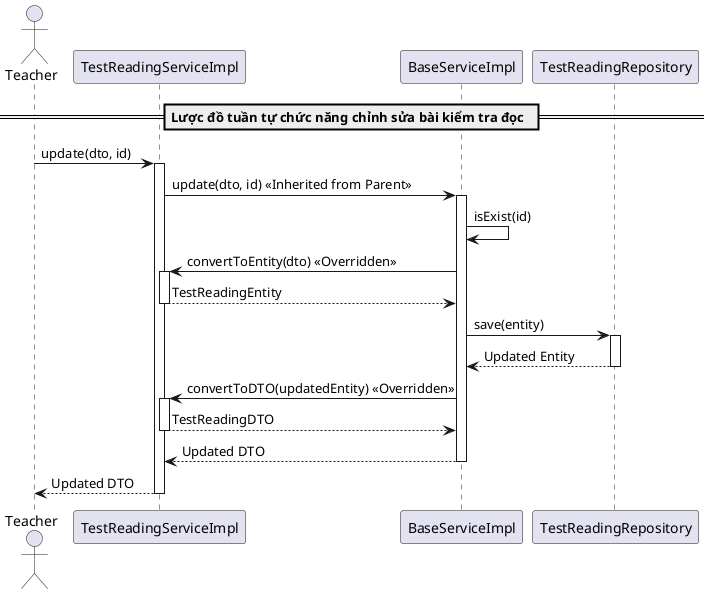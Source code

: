 @startuml updateTestReading
actor Teacher
participant "TestReadingServiceImpl" as TestReadingService
participant "BaseServiceImpl" as BaseService
participant "TestReadingRepository" as Repository

== Lược đồ tuần tự chức năng chỉnh sửa bài kiểm tra đọc  ==
Teacher -> TestReadingService: update(dto, id)
activate TestReadingService

TestReadingService -> BaseService: update(dto, id) << Inherited from Parent >>
activate BaseService

BaseService -> BaseService: isExist(id)
BaseService -> TestReadingService: convertToEntity(dto) << Overridden >>
activate TestReadingService
TestReadingService --> BaseService: TestReadingEntity
deactivate TestReadingService

BaseService -> Repository: save(entity)
activate Repository
Repository --> BaseService: Updated Entity
deactivate Repository

BaseService -> TestReadingService: convertToDTO(updatedEntity) << Overridden >>
activate TestReadingService
TestReadingService --> BaseService: TestReadingDTO
deactivate TestReadingService

BaseService --> TestReadingService: Updated DTO
deactivate BaseService

TestReadingService --> Teacher: Updated DTO
deactivate TestReadingService

@enduml
